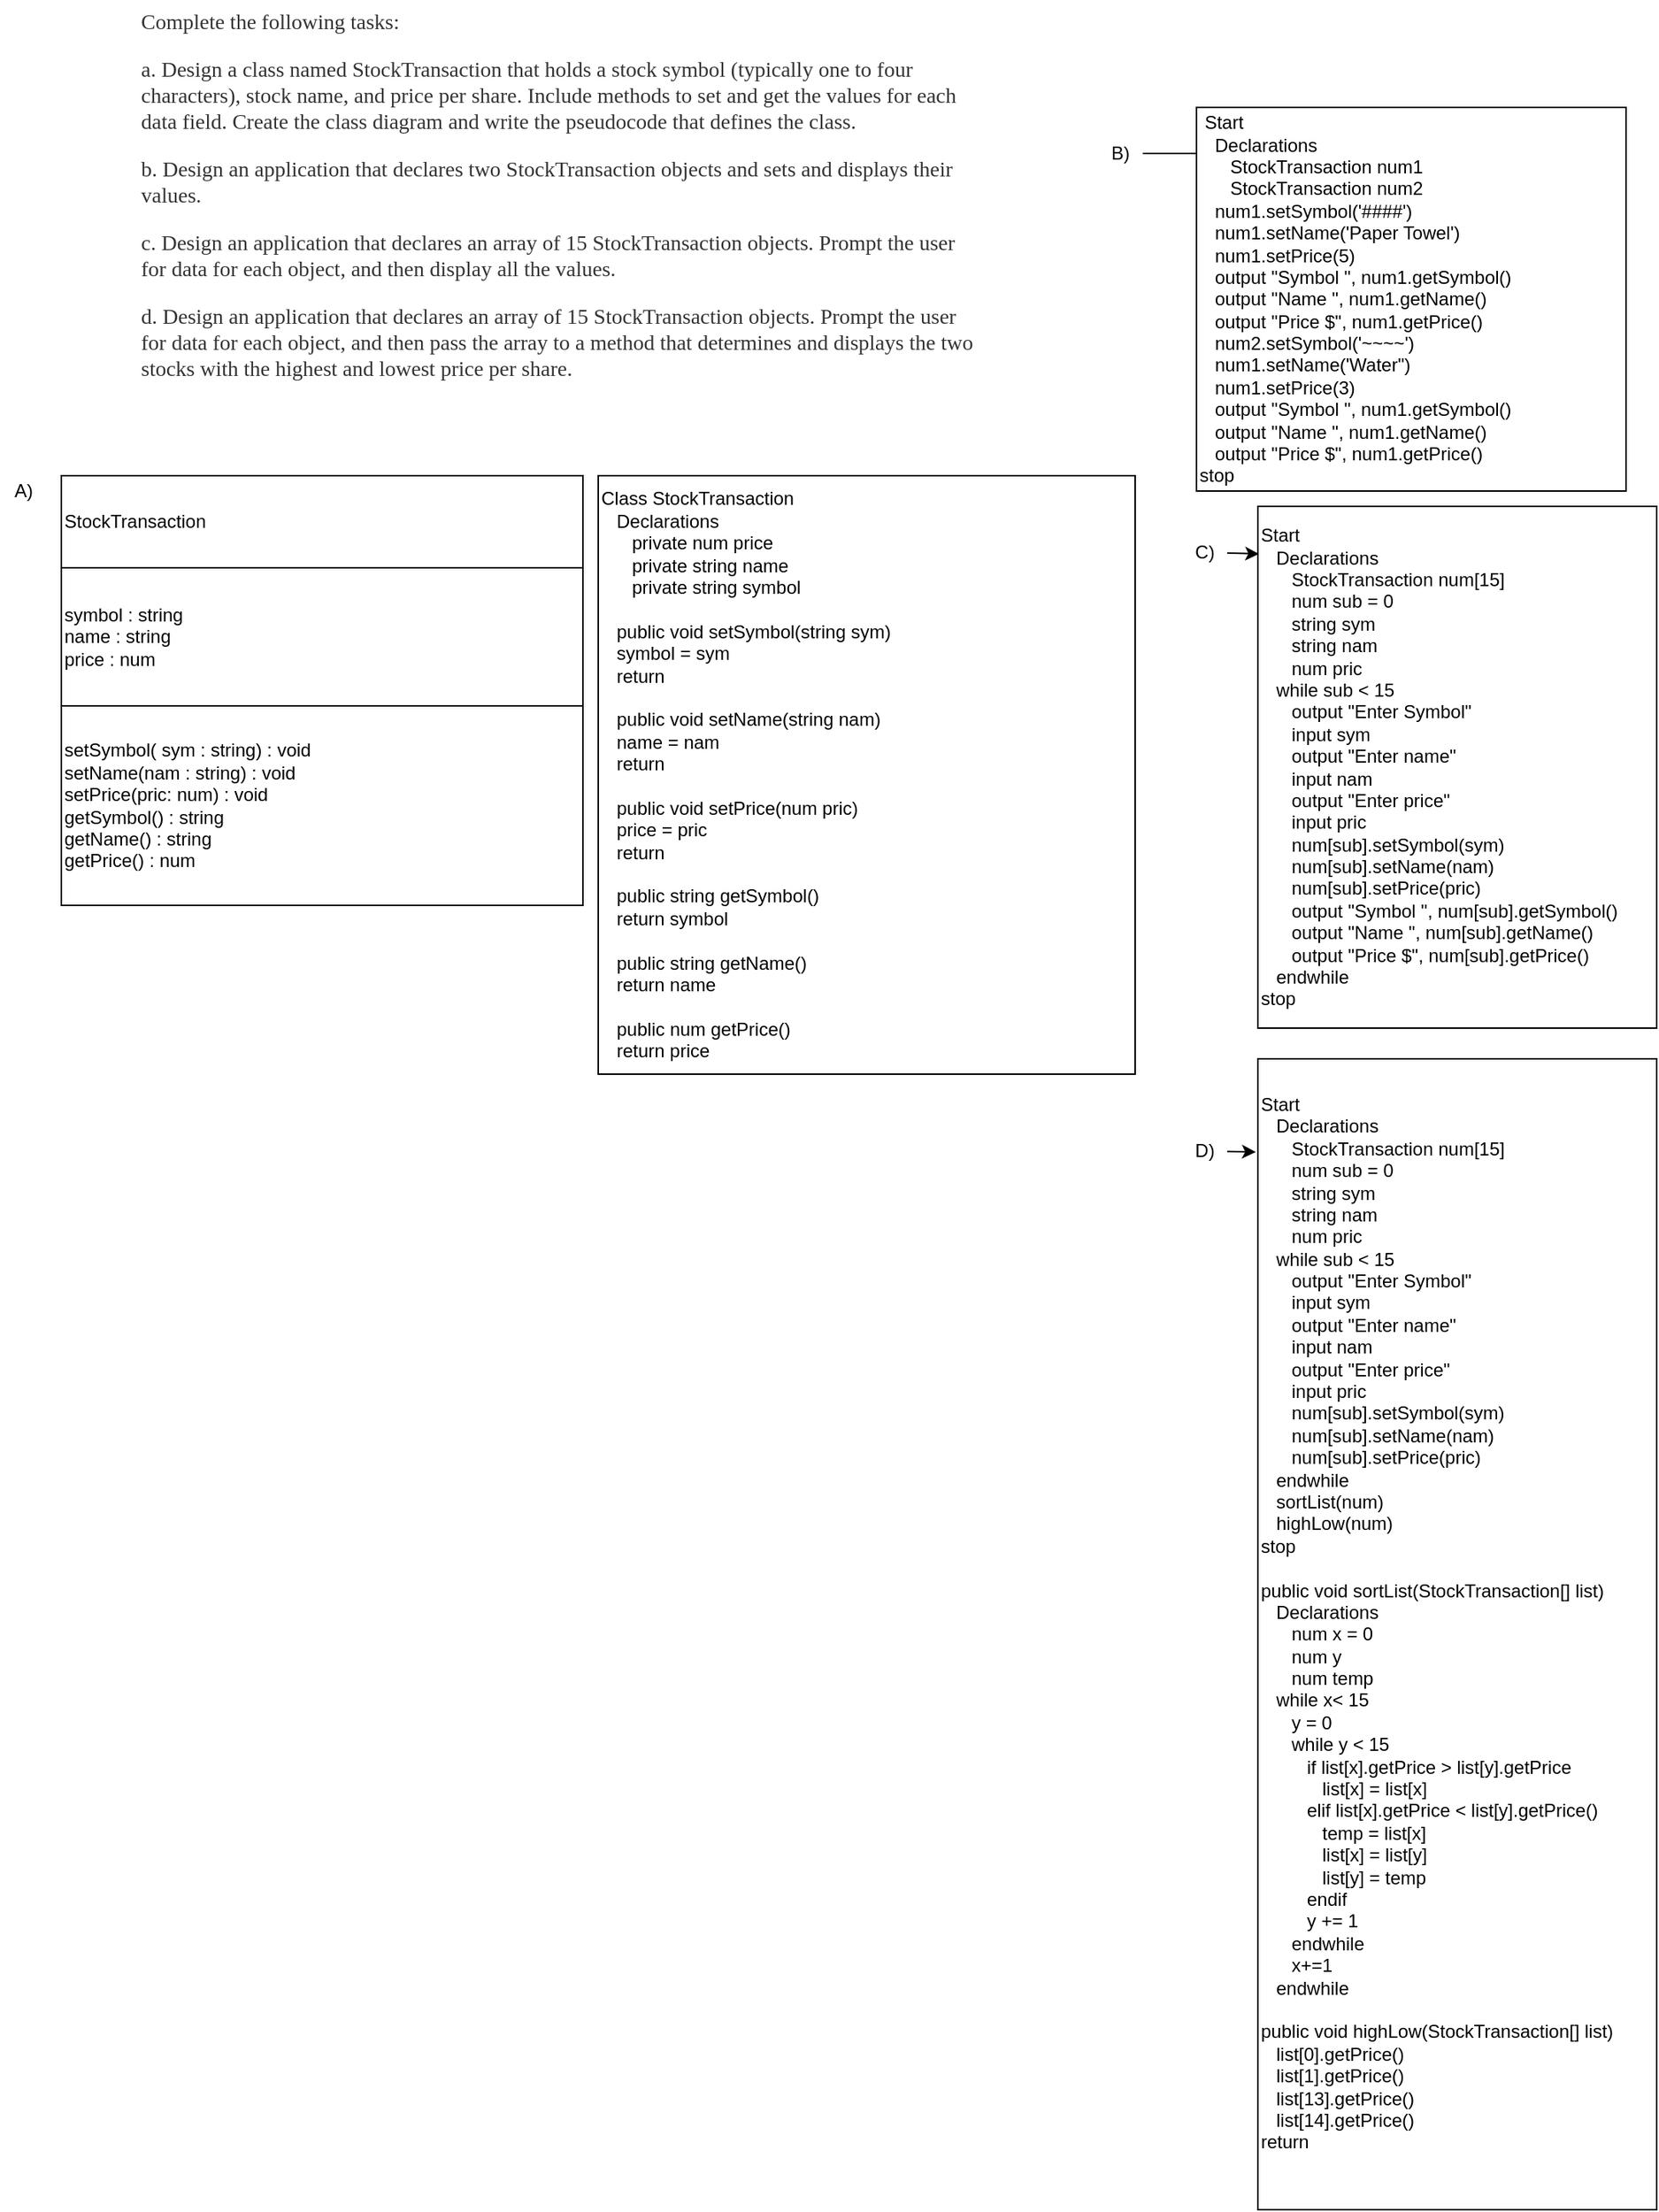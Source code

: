 <mxfile>
    <diagram id="8f_dUxflPiEJb08nFtdI" name="Page-1">
        <mxGraphModel dx="2048" dy="705" grid="1" gridSize="10" guides="1" tooltips="1" connect="1" arrows="1" fold="1" page="1" pageScale="1" pageWidth="850" pageHeight="1100" math="0" shadow="0">
            <root>
                <mxCell id="0"/>
                <mxCell id="1" parent="0"/>
                <mxCell id="2" value="&lt;span style=&quot;color: rgb(51, 51, 51); font-family: georgia, times, &amp;quot;times new roman&amp;quot;, serif; font-size: 14px; font-style: normal; font-weight: 400; letter-spacing: normal; text-indent: 0px; text-transform: none; word-spacing: 0px; background-color: rgb(255, 255, 255); display: inline; float: none;&quot;&gt;Complete the following tasks:&lt;/span&gt;&lt;br style=&quot;color: rgb(51, 51, 51); font-family: georgia, times, &amp;quot;times new roman&amp;quot;, serif; font-size: 14px; font-style: normal; font-weight: 400; letter-spacing: normal; text-indent: 0px; text-transform: none; word-spacing: 0px; background-color: rgb(255, 255, 255);&quot;&gt;&lt;br style=&quot;color: rgb(51, 51, 51); font-family: georgia, times, &amp;quot;times new roman&amp;quot;, serif; font-size: 14px; font-style: normal; font-weight: 400; letter-spacing: normal; text-indent: 0px; text-transform: none; word-spacing: 0px; background-color: rgb(255, 255, 255);&quot;&gt;&lt;span style=&quot;color: rgb(51, 51, 51); font-family: georgia, times, &amp;quot;times new roman&amp;quot;, serif; font-size: 14px; font-style: normal; font-weight: 400; letter-spacing: normal; text-indent: 0px; text-transform: none; word-spacing: 0px; background-color: rgb(255, 255, 255); display: inline; float: none;&quot;&gt;a. Design a class named StockTransaction that holds a stock symbol (typically one to four characters), stock name, and price per share. Include methods to set and get the values for each data field. Create the class diagram and write the pseudocode that defines the class.&lt;/span&gt;&lt;br style=&quot;color: rgb(51, 51, 51); font-family: georgia, times, &amp;quot;times new roman&amp;quot;, serif; font-size: 14px; font-style: normal; font-weight: 400; letter-spacing: normal; text-indent: 0px; text-transform: none; word-spacing: 0px; background-color: rgb(255, 255, 255);&quot;&gt;&lt;br style=&quot;color: rgb(51, 51, 51); font-family: georgia, times, &amp;quot;times new roman&amp;quot;, serif; font-size: 14px; font-style: normal; font-weight: 400; letter-spacing: normal; text-indent: 0px; text-transform: none; word-spacing: 0px; background-color: rgb(255, 255, 255);&quot;&gt;&lt;span style=&quot;color: rgb(51, 51, 51); font-family: georgia, times, &amp;quot;times new roman&amp;quot;, serif; font-size: 14px; font-style: normal; font-weight: 400; letter-spacing: normal; text-indent: 0px; text-transform: none; word-spacing: 0px; background-color: rgb(255, 255, 255); display: inline; float: none;&quot;&gt;b. Design an application that declares two StockTransaction objects and sets and displays their values.&lt;/span&gt;&lt;br style=&quot;color: rgb(51, 51, 51); font-family: georgia, times, &amp;quot;times new roman&amp;quot;, serif; font-size: 14px; font-style: normal; font-weight: 400; letter-spacing: normal; text-indent: 0px; text-transform: none; word-spacing: 0px; background-color: rgb(255, 255, 255);&quot;&gt;&lt;br style=&quot;color: rgb(51, 51, 51); font-family: georgia, times, &amp;quot;times new roman&amp;quot;, serif; font-size: 14px; font-style: normal; font-weight: 400; letter-spacing: normal; text-indent: 0px; text-transform: none; word-spacing: 0px; background-color: rgb(255, 255, 255);&quot;&gt;&lt;span style=&quot;color: rgb(51, 51, 51); font-family: georgia, times, &amp;quot;times new roman&amp;quot;, serif; font-size: 14px; font-style: normal; font-weight: 400; letter-spacing: normal; text-indent: 0px; text-transform: none; word-spacing: 0px; background-color: rgb(255, 255, 255); display: inline; float: none;&quot;&gt;c. Design an application that declares an array of 15 StockTransaction objects. Prompt the user for data for each object, and then display all the values.&lt;/span&gt;&lt;br style=&quot;color: rgb(51, 51, 51); font-family: georgia, times, &amp;quot;times new roman&amp;quot;, serif; font-size: 14px; font-style: normal; font-weight: 400; letter-spacing: normal; text-indent: 0px; text-transform: none; word-spacing: 0px; background-color: rgb(255, 255, 255);&quot;&gt;&lt;br style=&quot;color: rgb(51, 51, 51); font-family: georgia, times, &amp;quot;times new roman&amp;quot;, serif; font-size: 14px; font-style: normal; font-weight: 400; letter-spacing: normal; text-indent: 0px; text-transform: none; word-spacing: 0px; background-color: rgb(255, 255, 255);&quot;&gt;&lt;span style=&quot;color: rgb(51, 51, 51); font-family: georgia, times, &amp;quot;times new roman&amp;quot;, serif; font-size: 14px; font-style: normal; font-weight: 400; letter-spacing: normal; text-indent: 0px; text-transform: none; word-spacing: 0px; background-color: rgb(255, 255, 255); display: inline; float: none;&quot;&gt;d. Design an application that declares an array of 15 StockTransaction objects. Prompt the user for data for each object, and then pass the array to a method that determines and displays the two stocks with the highest and lowest price per share.&lt;/span&gt;&lt;br style=&quot;color: rgb(51, 51, 51); font-family: georgia, times, &amp;quot;times new roman&amp;quot;, serif; font-size: 14px; font-style: normal; font-weight: 400; letter-spacing: normal; text-indent: 0px; text-transform: none; word-spacing: 0px; background-color: rgb(255, 255, 255);&quot;&gt;" style="text;whiteSpace=wrap;html=1;" vertex="1" parent="1">
                    <mxGeometry x="50" y="120" width="550" height="250" as="geometry"/>
                </mxCell>
                <mxCell id="4" value="Class StockTransaction&lt;br&gt;&amp;nbsp; &amp;nbsp;Declarations&lt;br&gt;&amp;nbsp; &amp;nbsp; &amp;nbsp; private num price&lt;br&gt;&amp;nbsp; &amp;nbsp; &amp;nbsp; private string name&lt;br&gt;&amp;nbsp; &amp;nbsp; &amp;nbsp; private string symbol&lt;br&gt;&lt;br&gt;&amp;nbsp; &amp;nbsp;public void setSymbol(string sym)&lt;br&gt;&amp;nbsp; &amp;nbsp;symbol = sym&lt;br&gt;&amp;nbsp; &amp;nbsp;return&lt;br&gt;&lt;br&gt;&amp;nbsp; &amp;nbsp;public void setName(string nam)&lt;br&gt;&amp;nbsp; &amp;nbsp;name = nam&lt;br&gt;&amp;nbsp; &amp;nbsp;return&lt;br&gt;&lt;br&gt;&amp;nbsp; &amp;nbsp;public void setPrice(num pric)&lt;br&gt;&amp;nbsp; &amp;nbsp;price = pric&lt;br&gt;&amp;nbsp; &amp;nbsp;return&lt;br&gt;&lt;br&gt;&amp;nbsp; &amp;nbsp;public string getSymbol()&lt;br&gt;&amp;nbsp; &amp;nbsp;return symbol&lt;br&gt;&lt;br&gt;&amp;nbsp; &amp;nbsp;public string getName()&lt;br&gt;&amp;nbsp; &amp;nbsp;return name&lt;br&gt;&lt;br&gt;&amp;nbsp; &amp;nbsp;public num getPrice()&lt;br&gt;&amp;nbsp; &amp;nbsp;return price" style="whiteSpace=wrap;html=1;align=left;" vertex="1" parent="1">
                    <mxGeometry x="350" y="430" width="350" height="390" as="geometry"/>
                </mxCell>
                <mxCell id="5" value="StockTransaction" style="whiteSpace=wrap;html=1;align=left;" vertex="1" parent="1">
                    <mxGeometry y="430" width="340" height="60" as="geometry"/>
                </mxCell>
                <mxCell id="6" value="symbol : string&lt;br&gt;name : string&lt;br&gt;price : num" style="whiteSpace=wrap;html=1;align=left;" vertex="1" parent="1">
                    <mxGeometry y="490" width="340" height="90" as="geometry"/>
                </mxCell>
                <mxCell id="7" value="setSymbol( sym : string) : void&lt;br&gt;setName(nam : string) : void&lt;br&gt;setPrice(pric: num) : void&lt;br&gt;getSymbol() : string&lt;br&gt;getName() : string&lt;br&gt;getPrice() : num" style="whiteSpace=wrap;html=1;align=left;" vertex="1" parent="1">
                    <mxGeometry y="580" width="340" height="130" as="geometry"/>
                </mxCell>
                <mxCell id="8" value="A)" style="text;html=1;align=center;verticalAlign=middle;resizable=0;points=[];autosize=1;strokeColor=none;fillColor=none;" vertex="1" parent="1">
                    <mxGeometry x="-40" y="430" width="30" height="20" as="geometry"/>
                </mxCell>
                <mxCell id="11" value="" style="edgeStyle=none;html=1;" edge="1" parent="1" source="9">
                    <mxGeometry relative="1" as="geometry">
                        <mxPoint x="750" y="220" as="targetPoint"/>
                    </mxGeometry>
                </mxCell>
                <mxCell id="9" value="B)" style="text;html=1;align=center;verticalAlign=middle;resizable=0;points=[];autosize=1;strokeColor=none;fillColor=none;" vertex="1" parent="1">
                    <mxGeometry x="675" y="210" width="30" height="20" as="geometry"/>
                </mxCell>
                <mxCell id="10" value="&amp;nbsp;Start&amp;nbsp;&lt;br&gt;&amp;nbsp; &amp;nbsp;Declarations&lt;br&gt;&amp;nbsp; &amp;nbsp; &amp;nbsp; StockTransaction num1&amp;nbsp;&lt;br&gt;&amp;nbsp; &amp;nbsp; &amp;nbsp; StockTransaction num2&lt;br&gt;&amp;nbsp; &amp;nbsp;num1.setSymbol('####')&lt;br&gt;&amp;nbsp; &amp;nbsp;num1.setName('Paper Towel')&lt;br&gt;&amp;nbsp; &amp;nbsp;num1.setPrice(5)&lt;br&gt;&amp;nbsp; &amp;nbsp;output &quot;Symbol &quot;, num1.getSymbol()&lt;br&gt;&amp;nbsp; &amp;nbsp;output &quot;Name &quot;, num1.getName()&lt;br&gt;&amp;nbsp; &amp;nbsp;output &quot;Price $&quot;, num1.getPrice()&lt;br&gt;&amp;nbsp; &amp;nbsp;num2.setSymbol('~~~~')&lt;br&gt;&amp;nbsp; &amp;nbsp;num1.setName('Water&quot;)&lt;br&gt;&amp;nbsp; &amp;nbsp;num1.setPrice(3)&lt;br&gt;&amp;nbsp; &amp;nbsp;output &quot;Symbol &quot;, num1.getSymbol()&lt;br&gt;&amp;nbsp; &amp;nbsp;output &quot;Name &quot;, num1.getName()&lt;br&gt;&amp;nbsp; &amp;nbsp;output &quot;Price $&quot;, num1.getPrice()&lt;br&gt;stop" style="whiteSpace=wrap;html=1;align=left;" vertex="1" parent="1">
                    <mxGeometry x="740" y="190" width="280" height="250" as="geometry"/>
                </mxCell>
                <mxCell id="14" value="" style="edgeStyle=none;html=1;entryX=0.003;entryY=0.091;entryDx=0;entryDy=0;entryPerimeter=0;" edge="1" parent="1" source="12" target="13">
                    <mxGeometry relative="1" as="geometry"/>
                </mxCell>
                <mxCell id="12" value="C)" style="text;html=1;align=center;verticalAlign=middle;resizable=0;points=[];autosize=1;strokeColor=none;fillColor=none;" vertex="1" parent="1">
                    <mxGeometry x="730" y="470" width="30" height="20" as="geometry"/>
                </mxCell>
                <mxCell id="13" value="Start&amp;nbsp;&lt;br&gt;&amp;nbsp; &amp;nbsp;Declarations&lt;br&gt;&amp;nbsp; &amp;nbsp; &amp;nbsp; StockTransaction num[15]&lt;br&gt;&amp;nbsp; &amp;nbsp; &amp;nbsp; num sub = 0&lt;br&gt;&amp;nbsp; &amp;nbsp; &amp;nbsp; string sym&lt;br&gt;&amp;nbsp; &amp;nbsp; &amp;nbsp; string nam&lt;br&gt;&amp;nbsp; &amp;nbsp; &amp;nbsp; num pric&lt;br&gt;&amp;nbsp; &amp;nbsp;while sub &amp;lt; 15&lt;br&gt;&amp;nbsp; &amp;nbsp; &amp;nbsp; output &quot;Enter Symbol&quot;&lt;br&gt;&amp;nbsp; &amp;nbsp; &amp;nbsp; input sym&lt;br&gt;&amp;nbsp; &amp;nbsp; &amp;nbsp; output &quot;Enter name&quot;&lt;br&gt;&amp;nbsp; &amp;nbsp; &amp;nbsp; input nam&lt;br&gt;&amp;nbsp; &amp;nbsp; &amp;nbsp; output &quot;Enter price&quot;&lt;br&gt;&amp;nbsp; &amp;nbsp; &amp;nbsp; input pric&lt;br&gt;&amp;nbsp; &amp;nbsp; &amp;nbsp; num[sub].setSymbol(sym)&lt;br&gt;&amp;nbsp; &amp;nbsp; &amp;nbsp; num[sub].setName(nam)&lt;br&gt;&amp;nbsp; &amp;nbsp; &amp;nbsp; num[sub].setPrice(pric)&lt;br&gt;&amp;nbsp; &amp;nbsp; &amp;nbsp; output &quot;Symbol &quot;, num[sub].getSymbol()&lt;br&gt;&amp;nbsp; &amp;nbsp; &amp;nbsp; output &quot;Name &quot;, num[sub].getName()&lt;br&gt;&amp;nbsp; &amp;nbsp; &amp;nbsp; output &quot;Price $&quot;, num[sub].getPrice()&lt;br&gt;&amp;nbsp; &amp;nbsp;endwhile&lt;br&gt;stop" style="whiteSpace=wrap;html=1;align=left;" vertex="1" parent="1">
                    <mxGeometry x="780" y="450" width="260" height="340" as="geometry"/>
                </mxCell>
                <mxCell id="15" value="" style="edgeStyle=none;html=1;entryX=-0.005;entryY=0.081;entryDx=0;entryDy=0;entryPerimeter=0;" edge="1" parent="1" source="16" target="17">
                    <mxGeometry relative="1" as="geometry"/>
                </mxCell>
                <mxCell id="16" value="D)" style="text;html=1;align=center;verticalAlign=middle;resizable=0;points=[];autosize=1;strokeColor=none;fillColor=none;" vertex="1" parent="1">
                    <mxGeometry x="730" y="860" width="30" height="20" as="geometry"/>
                </mxCell>
                <mxCell id="17" value="Start&amp;nbsp;&lt;br&gt;&amp;nbsp; &amp;nbsp;Declarations&lt;br&gt;&amp;nbsp; &amp;nbsp; &amp;nbsp; StockTransaction num[15]&lt;br&gt;&amp;nbsp; &amp;nbsp; &amp;nbsp; num sub = 0&lt;br&gt;&amp;nbsp; &amp;nbsp; &amp;nbsp; string sym&lt;br&gt;&amp;nbsp; &amp;nbsp; &amp;nbsp; string nam&lt;br&gt;&amp;nbsp; &amp;nbsp; &amp;nbsp; num pric&lt;br&gt;&amp;nbsp; &amp;nbsp;while sub &amp;lt; 15&lt;br&gt;&amp;nbsp; &amp;nbsp; &amp;nbsp; output &quot;Enter Symbol&quot;&lt;br&gt;&amp;nbsp; &amp;nbsp; &amp;nbsp; input sym&lt;br&gt;&amp;nbsp; &amp;nbsp; &amp;nbsp; output &quot;Enter name&quot;&lt;br&gt;&amp;nbsp; &amp;nbsp; &amp;nbsp; input nam&lt;br&gt;&amp;nbsp; &amp;nbsp; &amp;nbsp; output &quot;Enter price&quot;&lt;br&gt;&amp;nbsp; &amp;nbsp; &amp;nbsp; input pric&lt;br&gt;&amp;nbsp; &amp;nbsp; &amp;nbsp; num[sub].setSymbol(sym)&lt;br&gt;&amp;nbsp; &amp;nbsp; &amp;nbsp; num[sub].setName(nam)&lt;br&gt;&amp;nbsp; &amp;nbsp; &amp;nbsp; num[sub].setPrice(pric)&lt;br&gt;&amp;nbsp; &amp;nbsp;endwhile&lt;br&gt;&amp;nbsp; &amp;nbsp;sortList(num)&lt;br&gt;&amp;nbsp; &amp;nbsp;highLow(num)&lt;br&gt;stop&lt;br&gt;&lt;br&gt;public void sortList(StockTransaction[] list)&lt;br&gt;&amp;nbsp; &amp;nbsp;Declarations&lt;br&gt;&amp;nbsp; &amp;nbsp; &amp;nbsp; num x = 0&amp;nbsp;&lt;br&gt;&amp;nbsp; &amp;nbsp; &amp;nbsp; num y&amp;nbsp;&lt;br&gt;&amp;nbsp; &amp;nbsp; &amp;nbsp; num temp&lt;br&gt;&amp;nbsp; &amp;nbsp;while x&amp;lt; 15&lt;br&gt;&amp;nbsp; &amp;nbsp; &amp;nbsp; y = 0&lt;br&gt;&amp;nbsp; &amp;nbsp; &amp;nbsp; while y &amp;lt; 15&lt;br&gt;&amp;nbsp; &amp;nbsp; &amp;nbsp; &amp;nbsp; &amp;nbsp;if list[x].getPrice &amp;gt; list[y].getPrice&lt;br&gt;&amp;nbsp; &amp;nbsp; &amp;nbsp; &amp;nbsp; &amp;nbsp; &amp;nbsp; list[x] = list[x]&lt;br&gt;&amp;nbsp; &amp;nbsp; &amp;nbsp; &amp;nbsp; &amp;nbsp;elif list[x].getPrice &amp;lt; list[y].getPrice()&lt;br&gt;&amp;nbsp; &amp;nbsp; &amp;nbsp; &amp;nbsp; &amp;nbsp; &amp;nbsp; temp = list[x]&lt;br&gt;&amp;nbsp; &amp;nbsp; &amp;nbsp; &amp;nbsp; &amp;nbsp; &amp;nbsp; list[x] = list[y]&lt;br&gt;&amp;nbsp; &amp;nbsp; &amp;nbsp; &amp;nbsp; &amp;nbsp; &amp;nbsp; list[y] = temp&lt;br&gt;&amp;nbsp; &amp;nbsp; &amp;nbsp; &amp;nbsp; &amp;nbsp;endif&lt;br&gt;&amp;nbsp; &amp;nbsp; &amp;nbsp; &amp;nbsp; &amp;nbsp;y += 1&lt;br&gt;&amp;nbsp; &amp;nbsp; &amp;nbsp; endwhile&lt;br&gt;&amp;nbsp; &amp;nbsp; &amp;nbsp; x+=1&amp;nbsp;&lt;br&gt;&amp;nbsp; &amp;nbsp;endwhile&lt;br&gt;&lt;br&gt;public void highLow(StockTransaction[] list)&lt;br&gt;&amp;nbsp; &amp;nbsp;list[0].getPrice()&lt;br&gt;&amp;nbsp; &amp;nbsp;list[1].getPrice()&lt;br&gt;&amp;nbsp; &amp;nbsp;list[13].getPrice()&lt;br&gt;&amp;nbsp; &amp;nbsp;list[14].getPrice()&lt;br&gt;return&lt;br&gt;&amp;nbsp; &amp;nbsp;" style="whiteSpace=wrap;html=1;align=left;" vertex="1" parent="1">
                    <mxGeometry x="780" y="810" width="260" height="750" as="geometry"/>
                </mxCell>
            </root>
        </mxGraphModel>
    </diagram>
</mxfile>